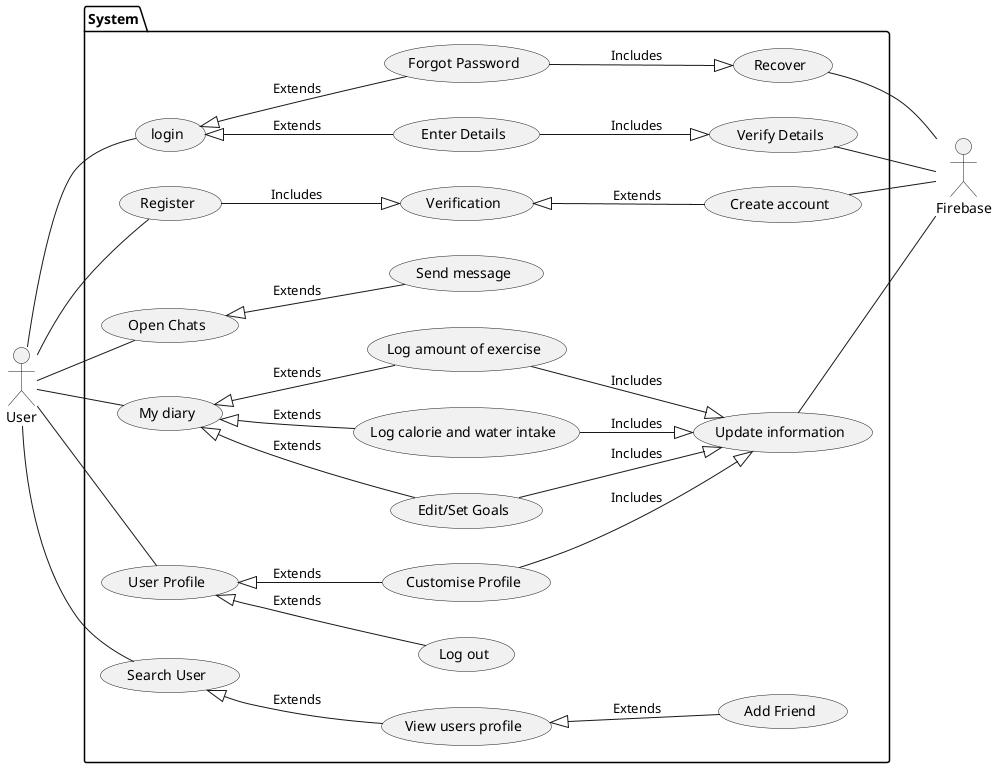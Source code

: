 @startuml UseCase
left to right direction 
actor User as us
package System{
    usecase "login" as uc1
    usecase "Forgot Password" as uc2
    usecase "Recover" as uc3
    usecase "Enter Details" as uc4
    usecase "Verify Details" as uc5
    usecase "Register" as uc6
    usecase "Verification" as uc7 
    usecase "Open Chats" as uc8
    usecase "Send message" as uc9
    usecase "My diary" as uc10
    usecase "Log calorie and water intake" as uc11
    usecase "Log amount of exercise" as uc12
    usecase "Edit/Set Goals" as uc13
    usecase "User Profile" as uc14
    usecase "Customise Profile" as uc15
    usecase "Search User" as uc16
    usecase "Add Friend" as uc17
    usecase "Create account" as uc18
    usecase "Update information" as uc19
    usecase "Log out" as uc20
    usecase "View users profile" as uc21

}
actor Firebase as ser

'The login part
us -- uc1
uc1 <|-- uc2 :Extends
uc1 <|-- uc4 :Extends
uc2 --|> uc3 :Includes
uc4 --|> uc5 :Includes
uc5 -- ser
uc3 -- ser

'User profile
us -- uc14
uc14 <|-- uc15 :Extends
uc14 <|--uc20 :Extends
uc15 --|> uc19 :Includes

'Adding friends
us -- uc16
uc16 <|-- uc21 :Extends
uc21 <|-- uc17 :Extends

'The chat part
us -- uc8 
uc8 <|-- uc9 :Extends


'The register part
us -- uc6
uc6 --|> uc7 :Includes
uc7 <|-- uc18 :Extends
uc18 -- ser

'The my diary part
us -- uc10
uc10 <|-- uc13 :Extends
uc10 <|-- uc11 :Extends
uc10 <|-- uc12 :Extends
uc11 --|> uc19 :Includes
uc12 --|> uc19 :Includes
uc13 --|> uc19 :Includes
ser -- uc19






@enduml